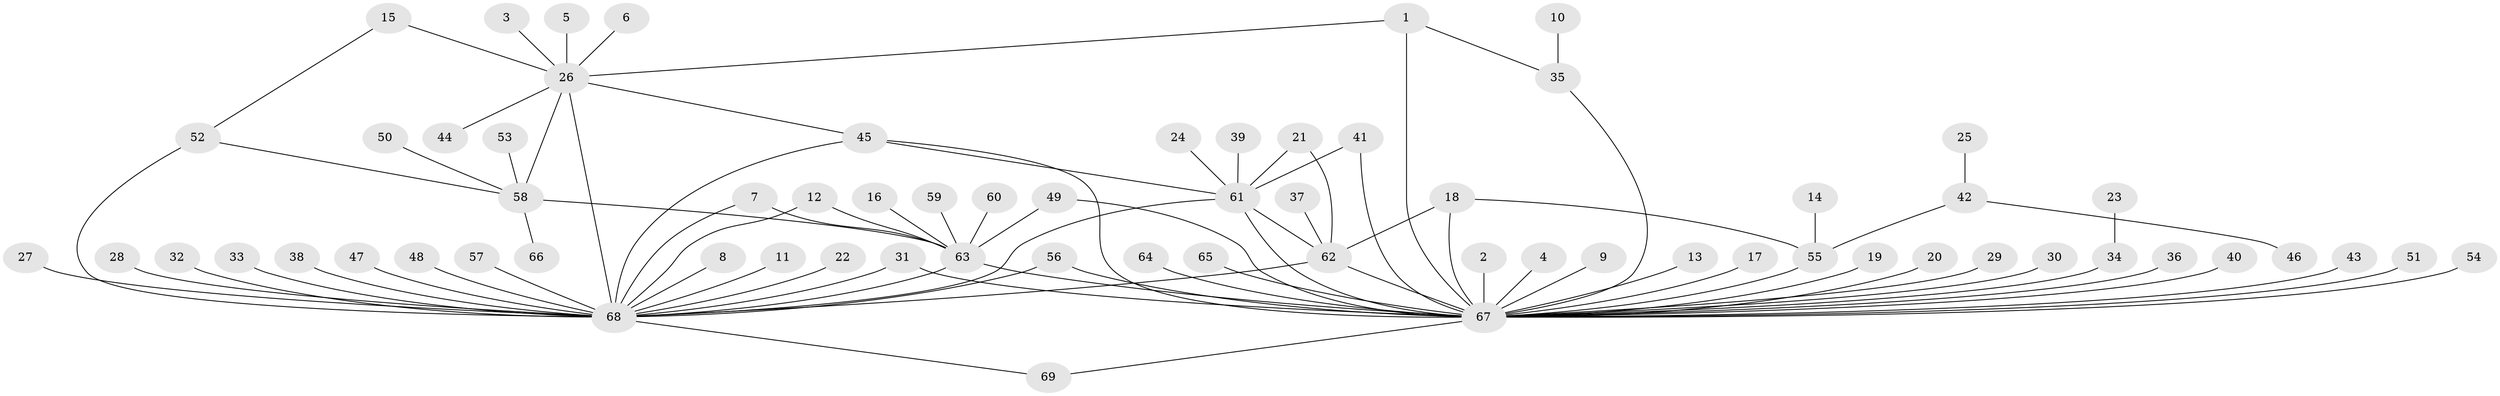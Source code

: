 // original degree distribution, {6: 0.014598540145985401, 18: 0.0072992700729927005, 10: 0.0072992700729927005, 3: 0.10948905109489052, 9: 0.014598540145985401, 11: 0.0072992700729927005, 33: 0.0072992700729927005, 1: 0.5547445255474452, 5: 0.021897810218978103, 4: 0.043795620437956206, 2: 0.19708029197080293, 8: 0.014598540145985401}
// Generated by graph-tools (version 1.1) at 2025/49/03/09/25 03:49:59]
// undirected, 69 vertices, 89 edges
graph export_dot {
graph [start="1"]
  node [color=gray90,style=filled];
  1;
  2;
  3;
  4;
  5;
  6;
  7;
  8;
  9;
  10;
  11;
  12;
  13;
  14;
  15;
  16;
  17;
  18;
  19;
  20;
  21;
  22;
  23;
  24;
  25;
  26;
  27;
  28;
  29;
  30;
  31;
  32;
  33;
  34;
  35;
  36;
  37;
  38;
  39;
  40;
  41;
  42;
  43;
  44;
  45;
  46;
  47;
  48;
  49;
  50;
  51;
  52;
  53;
  54;
  55;
  56;
  57;
  58;
  59;
  60;
  61;
  62;
  63;
  64;
  65;
  66;
  67;
  68;
  69;
  1 -- 26 [weight=1.0];
  1 -- 35 [weight=1.0];
  1 -- 67 [weight=1.0];
  2 -- 67 [weight=1.0];
  3 -- 26 [weight=1.0];
  4 -- 67 [weight=1.0];
  5 -- 26 [weight=1.0];
  6 -- 26 [weight=1.0];
  7 -- 63 [weight=2.0];
  7 -- 68 [weight=1.0];
  8 -- 68 [weight=1.0];
  9 -- 67 [weight=1.0];
  10 -- 35 [weight=1.0];
  11 -- 68 [weight=1.0];
  12 -- 63 [weight=1.0];
  12 -- 68 [weight=1.0];
  13 -- 67 [weight=1.0];
  14 -- 55 [weight=1.0];
  15 -- 26 [weight=1.0];
  15 -- 52 [weight=1.0];
  16 -- 63 [weight=1.0];
  17 -- 67 [weight=1.0];
  18 -- 55 [weight=1.0];
  18 -- 62 [weight=1.0];
  18 -- 67 [weight=1.0];
  19 -- 67 [weight=1.0];
  20 -- 67 [weight=1.0];
  21 -- 61 [weight=1.0];
  21 -- 62 [weight=1.0];
  22 -- 68 [weight=1.0];
  23 -- 34 [weight=1.0];
  24 -- 61 [weight=1.0];
  25 -- 42 [weight=1.0];
  26 -- 44 [weight=1.0];
  26 -- 45 [weight=1.0];
  26 -- 58 [weight=1.0];
  26 -- 68 [weight=1.0];
  27 -- 68 [weight=1.0];
  28 -- 68 [weight=1.0];
  29 -- 67 [weight=1.0];
  30 -- 67 [weight=1.0];
  31 -- 67 [weight=1.0];
  31 -- 68 [weight=1.0];
  32 -- 68 [weight=1.0];
  33 -- 68 [weight=1.0];
  34 -- 67 [weight=1.0];
  35 -- 67 [weight=1.0];
  36 -- 67 [weight=1.0];
  37 -- 62 [weight=1.0];
  38 -- 68 [weight=1.0];
  39 -- 61 [weight=1.0];
  40 -- 67 [weight=1.0];
  41 -- 61 [weight=1.0];
  41 -- 67 [weight=1.0];
  42 -- 46 [weight=1.0];
  42 -- 55 [weight=1.0];
  43 -- 67 [weight=1.0];
  45 -- 61 [weight=1.0];
  45 -- 67 [weight=1.0];
  45 -- 68 [weight=1.0];
  47 -- 68 [weight=1.0];
  48 -- 68 [weight=1.0];
  49 -- 63 [weight=1.0];
  49 -- 67 [weight=2.0];
  50 -- 58 [weight=1.0];
  51 -- 67 [weight=1.0];
  52 -- 58 [weight=1.0];
  52 -- 68 [weight=2.0];
  53 -- 58 [weight=1.0];
  54 -- 67 [weight=1.0];
  55 -- 67 [weight=1.0];
  56 -- 67 [weight=1.0];
  56 -- 68 [weight=1.0];
  57 -- 68 [weight=1.0];
  58 -- 63 [weight=1.0];
  58 -- 66 [weight=1.0];
  59 -- 63 [weight=1.0];
  60 -- 63 [weight=1.0];
  61 -- 62 [weight=1.0];
  61 -- 67 [weight=2.0];
  61 -- 68 [weight=1.0];
  62 -- 67 [weight=1.0];
  62 -- 68 [weight=1.0];
  63 -- 67 [weight=2.0];
  63 -- 68 [weight=1.0];
  64 -- 67 [weight=1.0];
  65 -- 67 [weight=1.0];
  67 -- 69 [weight=1.0];
  68 -- 69 [weight=1.0];
}
